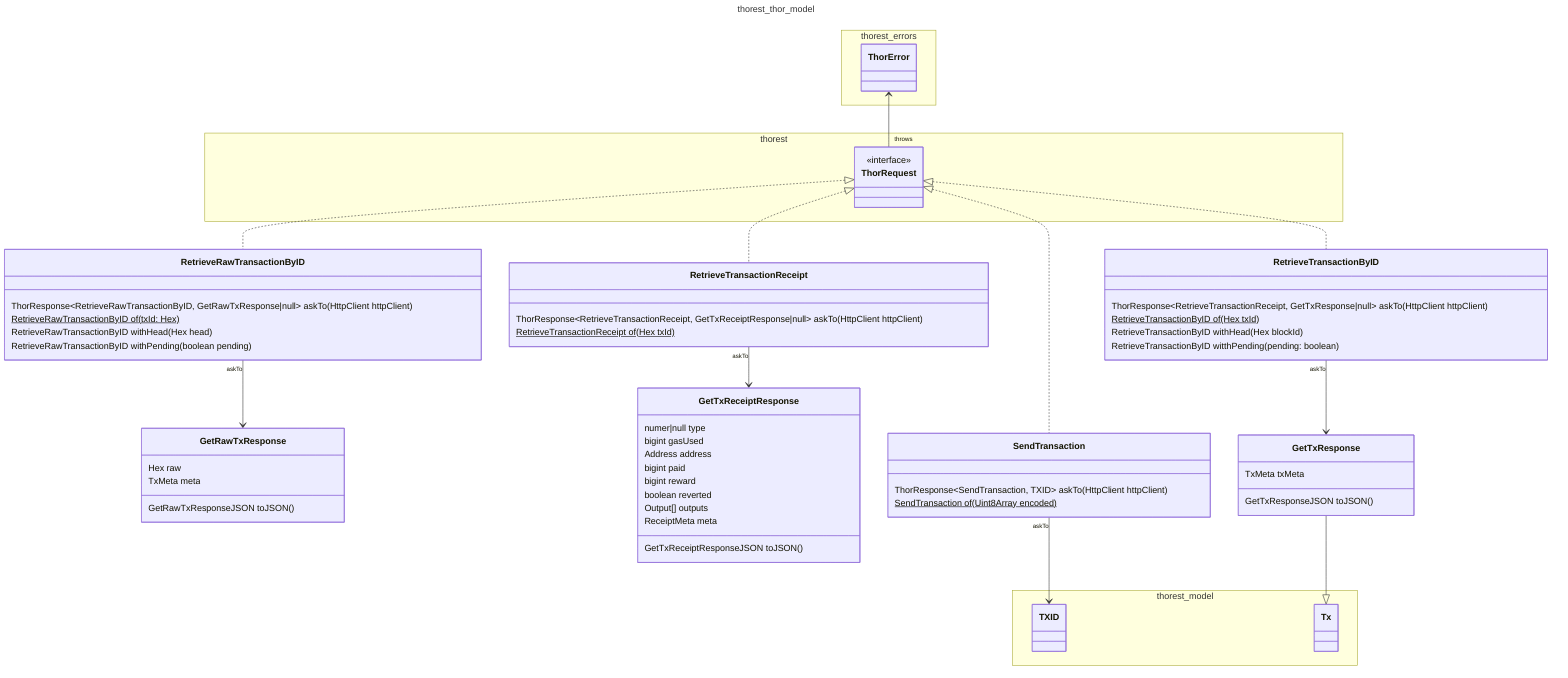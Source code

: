 ---
title: thorest_thor_model
---
classDiagram
    namespace thorest {
        class ThorRequest {
            <<interface>>
        }
    }
    namespace thorest_errors {
        class ThorError
    }
    namespace thorest_model {
        class TXID
        class Tx
    }
    class GetRawTxResponse {
        Hex raw
        TxMeta meta
        GetRawTxResponseJSON toJSON()
    }
    class GetTxReceiptResponse {
        numer|null type
        bigint gasUsed
        Address address
        bigint paid
        bigint reward
        boolean reverted
        Output[] outputs
        ReceiptMeta meta
        GetTxReceiptResponseJSON toJSON()
    }
    class GetTxResponse {
        TxMeta txMeta
        GetTxResponseJSON toJSON()
    }
    class RetrieveRawTransactionByID {
        ThorResponse~RetrieveRawTransactionByID, GetRawTxResponse|null~ askTo(HttpClient httpClient)
        RetrieveRawTransactionByID of(txId: Hex)$
        RetrieveRawTransactionByID withHead(Hex head)
        RetrieveRawTransactionByID withPending(boolean pending)
    }
    class RetrieveTransactionByID {
        ThorResponse~RetrieveTransactionReceipt, GetTxResponse|null~ askTo(HttpClient httpClient)
        RetrieveTransactionByID of(Hex txId)$
        RetrieveTransactionByID withHead(Hex blockId)
        RetrieveTransactionByID witthPending(pending: boolean)
    }
    class RetrieveTransactionReceipt {
        ThorResponse~RetrieveTransactionReceipt, GetTxReceiptResponse|null~ askTo(HttpClient httpClient)
        RetrieveTransactionReceipt of(Hex txId)$
    }
    class SendTransaction {
        ThorResponse~SendTransaction, TXID~ askTo(HttpClient httpClient)
        SendTransaction of(Uint8Array encoded)$
    }
    ThorRequest <|.. RetrieveRawTransactionByID
    ThorRequest <|.. RetrieveTransactionByID
    ThorRequest <|.. RetrieveTransactionReceipt
    ThorRequest <|.. SendTransaction
    GetTxResponse --|> Tx
    RetrieveRawTransactionByID "askTo" --> GetRawTxResponse
    RetrieveTransactionByID "askTo" --> GetTxResponse
    RetrieveTransactionReceipt "askTo" --> GetTxReceiptResponse
    SendTransaction "askTo" --> TXID
    ThorError <-- "throws" ThorRequest